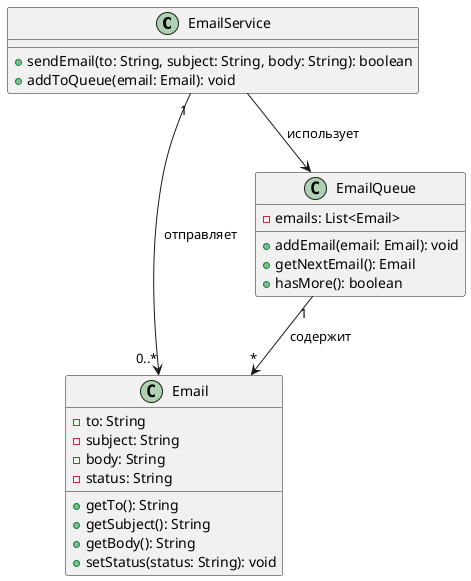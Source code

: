@startuml

class EmailService {
  +sendEmail(to: String, subject: String, body: String): boolean
  +addToQueue(email: Email): void
}

class Email {
  -to: String
  -subject: String
  -body: String
  -status: String
  +getTo(): String
  +getSubject(): String
  +getBody(): String
  +setStatus(status: String): void
}

class EmailQueue {
  -emails: List<Email>
  +addEmail(email: Email): void
  +getNextEmail(): Email
  +hasMore(): boolean
}

EmailService "1" --> "0..*" Email : отправляет
EmailService --> EmailQueue : использует
EmailQueue "1" --> "*" Email : содержит

@enduml
